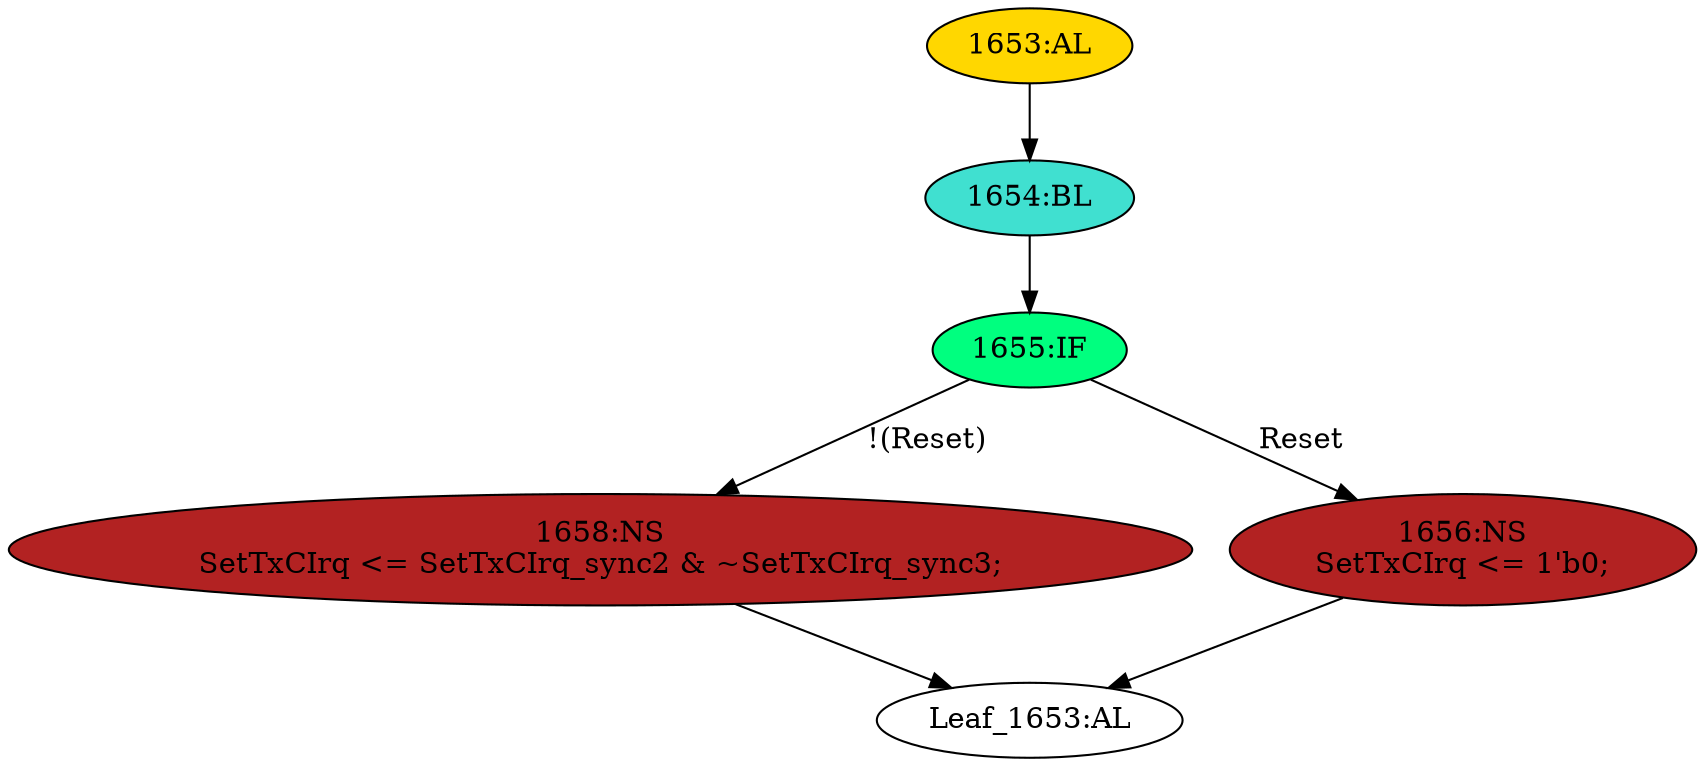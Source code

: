 strict digraph "" {
	node [label="\N"];
	"1653:AL"	 [ast="<pyverilog.vparser.ast.Always object at 0x7fbdee035e50>",
		clk_sens=True,
		fillcolor=gold,
		label="1653:AL",
		sens="['Clk', 'Reset']",
		statements="[]",
		style=filled,
		typ=Always,
		use_var="['Reset', 'SetTxCIrq_sync2', 'SetTxCIrq_sync3']"];
	"1654:BL"	 [ast="<pyverilog.vparser.ast.Block object at 0x7fbdee035e10>",
		fillcolor=turquoise,
		label="1654:BL",
		statements="[]",
		style=filled,
		typ=Block];
	"1653:AL" -> "1654:BL"	 [cond="[]",
		lineno=None];
	"1658:NS"	 [ast="<pyverilog.vparser.ast.NonblockingSubstitution object at 0x7fbdee035910>",
		fillcolor=firebrick,
		label="1658:NS
SetTxCIrq <= SetTxCIrq_sync2 & ~SetTxCIrq_sync3;",
		statements="[<pyverilog.vparser.ast.NonblockingSubstitution object at 0x7fbdee035910>]",
		style=filled,
		typ=NonblockingSubstitution];
	"Leaf_1653:AL"	 [def_var="['SetTxCIrq']",
		label="Leaf_1653:AL"];
	"1658:NS" -> "Leaf_1653:AL"	 [cond="[]",
		lineno=None];
	"1655:IF"	 [ast="<pyverilog.vparser.ast.IfStatement object at 0x7fbdee035b90>",
		fillcolor=springgreen,
		label="1655:IF",
		statements="[]",
		style=filled,
		typ=IfStatement];
	"1654:BL" -> "1655:IF"	 [cond="[]",
		lineno=None];
	"1655:IF" -> "1658:NS"	 [cond="['Reset']",
		label="!(Reset)",
		lineno=1655];
	"1656:NS"	 [ast="<pyverilog.vparser.ast.NonblockingSubstitution object at 0x7fbdee035c50>",
		fillcolor=firebrick,
		label="1656:NS
SetTxCIrq <= 1'b0;",
		statements="[<pyverilog.vparser.ast.NonblockingSubstitution object at 0x7fbdee035c50>]",
		style=filled,
		typ=NonblockingSubstitution];
	"1655:IF" -> "1656:NS"	 [cond="['Reset']",
		label=Reset,
		lineno=1655];
	"1656:NS" -> "Leaf_1653:AL"	 [cond="[]",
		lineno=None];
}
